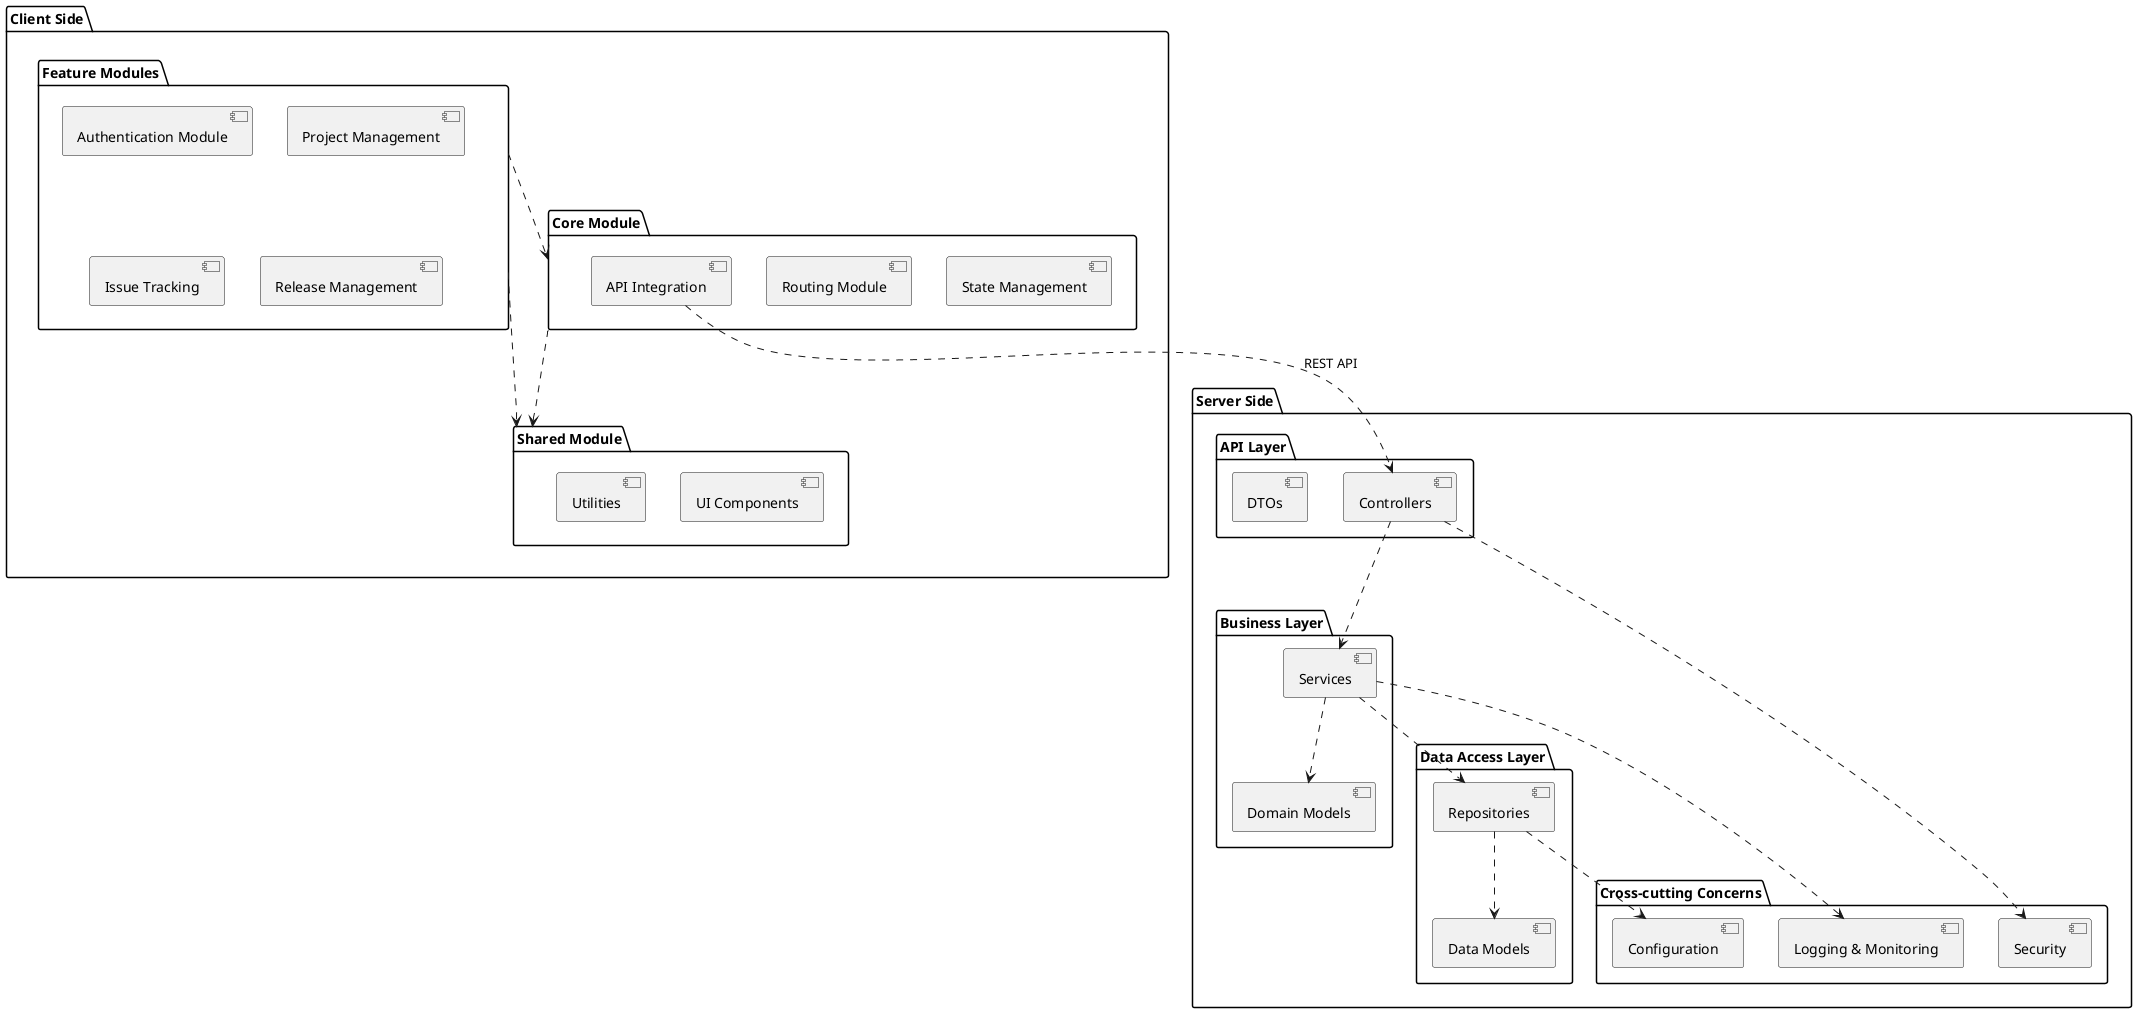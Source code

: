 @startuml
package "Client Side" {
  package "Core Module" {
    [State Management]
    [Routing Module]
    [API Integration]
  }
  
  package "Feature Modules" {
    [Authentication Module]
    [Project Management]
    [Issue Tracking]
    [Release Management]
  }
  
  package "Shared Module" {
    [UI Components]
    [Utilities]
  }
}

package "Server Side" {
  package "API Layer" {
    [Controllers]
    [DTOs]
  }
  
  package "Business Layer" {
    [Services]
    [Domain Models]
  }
  
  package "Data Access Layer" {
    [Repositories]
    [Data Models]
  }
  
  package "Cross-cutting Concerns" {
    [Security]
    [Logging & Monitoring]
    [Configuration]
  }
}

' Client Side relationships
[Feature Modules] ..> [Core Module]
[Feature Modules] ..> [Shared Module]
[Core Module] ..> [Shared Module]

' Server Side relationships
[Controllers] ..> [Services]
[Services] ..> [Domain Models]
[Services] ..> [Repositories]
[Repositories] ..> [Data Models]

' Cross-cutting concerns relationships
[Controllers] ..> [Security]
[Services] ..> [Logging & Monitoring]
[Repositories] ..> [Configuration]

' Client-Server communication
[API Integration] ..> [Controllers] : REST API

@enduml 